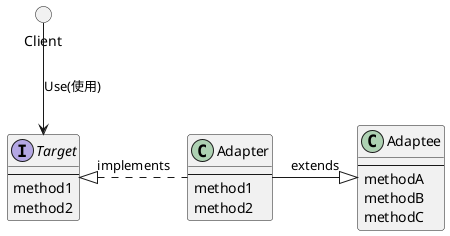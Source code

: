 @startuml extends
circle Client
interface Target {
  --
  method1
  method2
}

class Adapter {
  --
  method1
  method2
}

class Adaptee {
  --
  methodA
  methodB
  methodC
}

Client --> Target: Use(使用)
Target <|.Adapter: implements
Adapter -|> Adaptee: extends


@enduml

@startuml transfer

circle Client

class Target {
  --
  method1
  method2
}

class Adapter {
  adaptee
  --
  method1
  method2
}

class Adaptee {
  --
  methodA
  methodB
  methodC
}

Client --> Target: Use(使用)
Target <|-Adapter: extends
Adapter o- Adaptee: has 集約

@enduml

